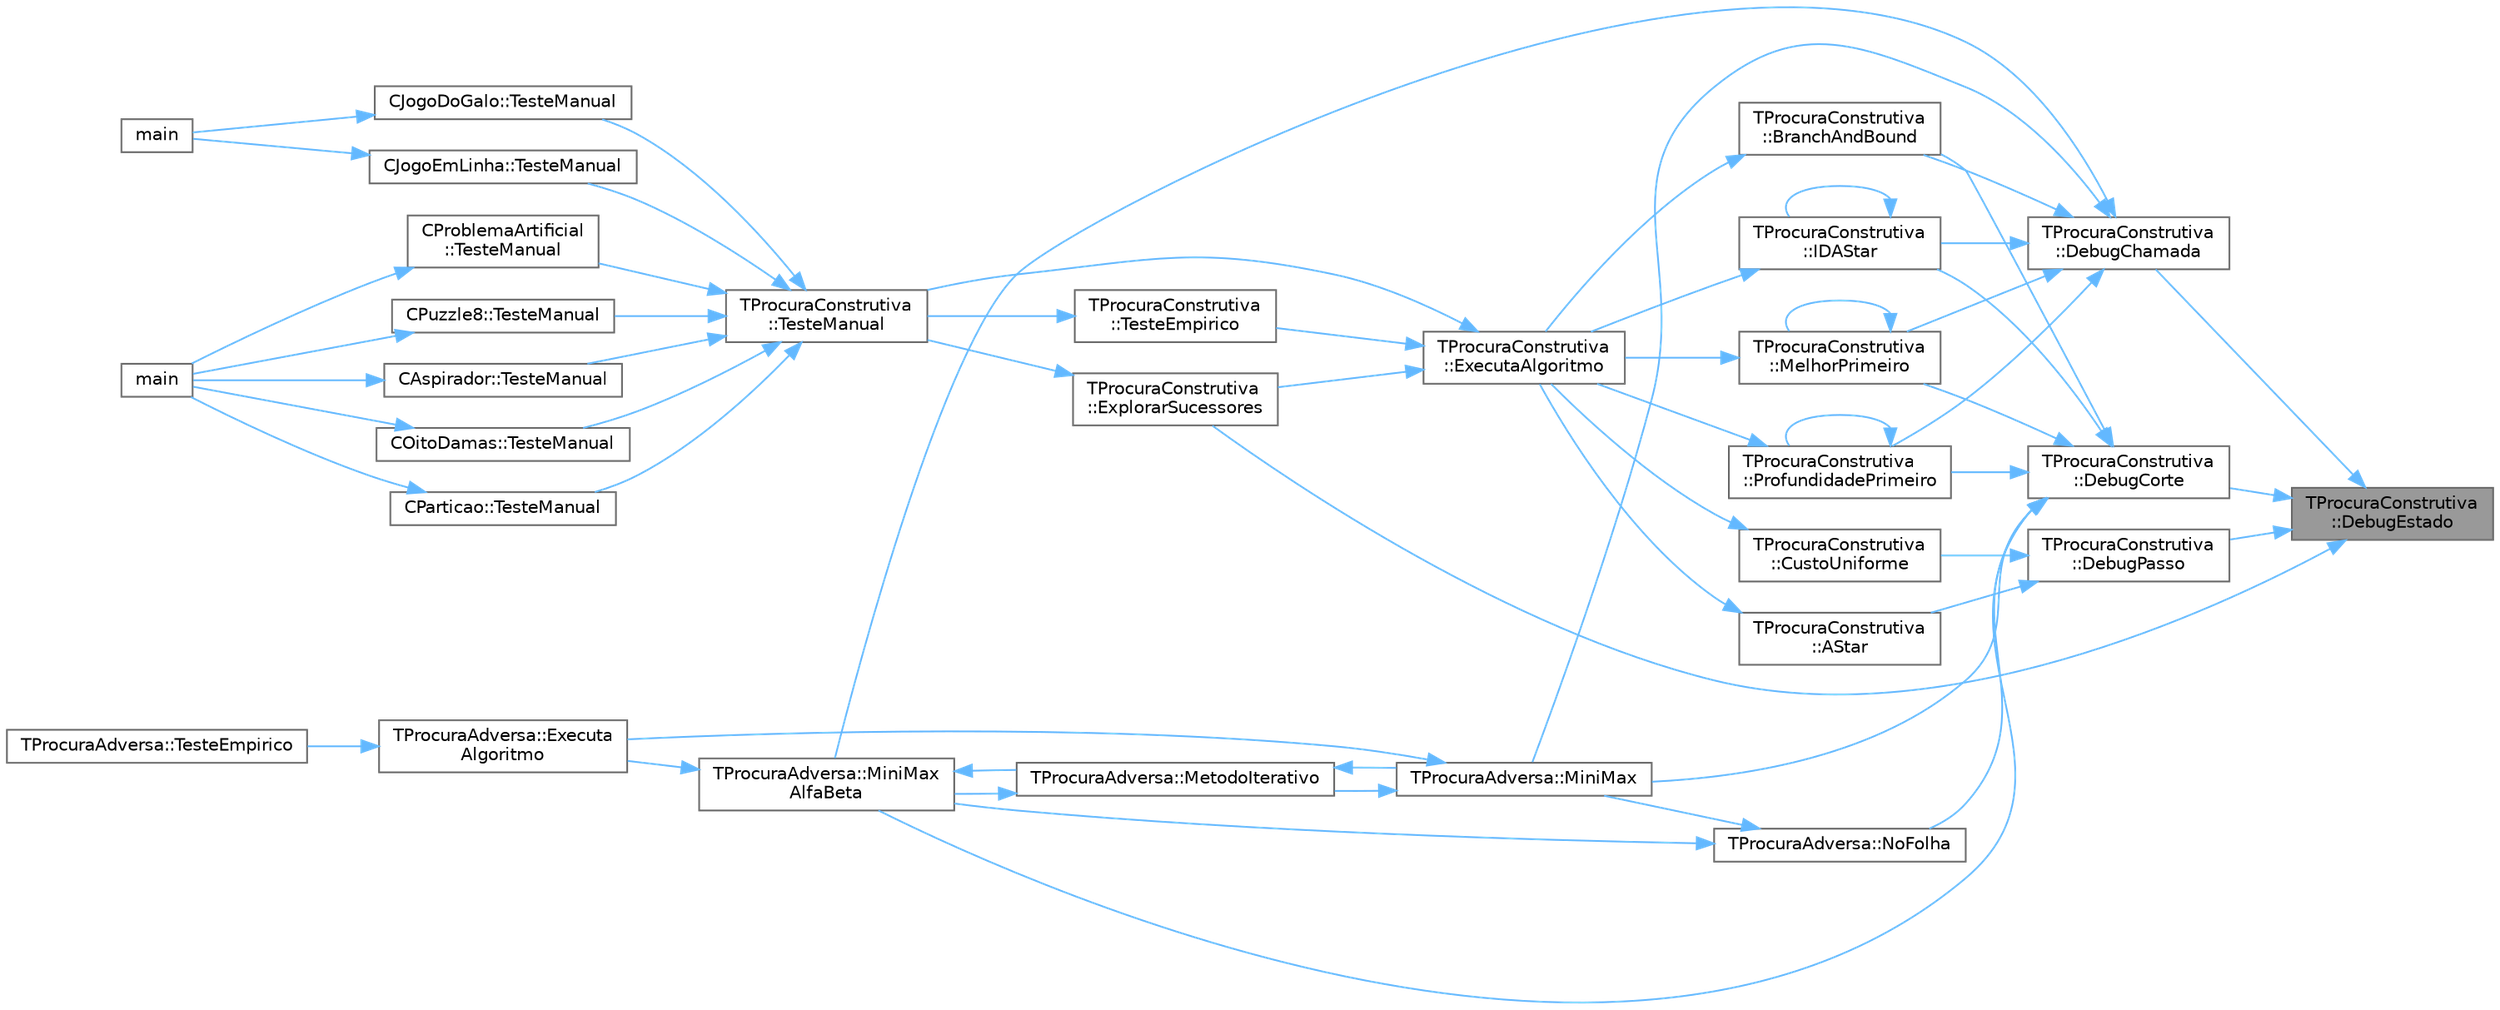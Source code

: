 digraph "TProcuraConstrutiva::DebugEstado"
{
 // LATEX_PDF_SIZE
  bgcolor="transparent";
  edge [fontname=Helvetica,fontsize=10,labelfontname=Helvetica,labelfontsize=10];
  node [fontname=Helvetica,fontsize=10,shape=box,height=0.2,width=0.4];
  rankdir="RL";
  Node1 [id="Node000001",label="TProcuraConstrutiva\l::DebugEstado",height=0.2,width=0.4,color="gray40", fillcolor="grey60", style="filled", fontcolor="black",tooltip=" "];
  Node1 -> Node2 [id="edge57_Node000001_Node000002",dir="back",color="steelblue1",style="solid",tooltip=" "];
  Node2 [id="Node000002",label="TProcuraConstrutiva\l::DebugChamada",height=0.2,width=0.4,color="grey40", fillcolor="white", style="filled",URL="$classTProcuraConstrutiva.html#a6962c0cf7350a211ae74b00768d9c232",tooltip=" "];
  Node2 -> Node3 [id="edge58_Node000002_Node000003",dir="back",color="steelblue1",style="solid",tooltip=" "];
  Node3 [id="Node000003",label="TProcuraConstrutiva\l::BranchAndBound",height=0.2,width=0.4,color="grey40", fillcolor="white", style="filled",URL="$group__ProcurasInformadas.html#gafe804dbf6cabda9e627500c2d4f8aafd",tooltip="Executa o algoritmo Branch-and-Bound, um algoritmo informado."];
  Node3 -> Node4 [id="edge59_Node000003_Node000004",dir="back",color="steelblue1",style="solid",tooltip=" "];
  Node4 [id="Node000004",label="TProcuraConstrutiva\l::ExecutaAlgoritmo",height=0.2,width=0.4,color="grey40", fillcolor="white", style="filled",URL="$group__RedefinicaoOpcional.html#gae52871eb18c8ae656a2174acf43b3bb3",tooltip="Executa o algoritmo com os parametros atuais."];
  Node4 -> Node5 [id="edge60_Node000004_Node000005",dir="back",color="steelblue1",style="solid",tooltip=" "];
  Node5 [id="Node000005",label="TProcuraConstrutiva\l::ExplorarSucessores",height=0.2,width=0.4,color="grey40", fillcolor="white", style="filled",URL="$classTProcuraConstrutiva.html#ab5639efca5e48b564a8bdd9ec23a8955",tooltip=" "];
  Node5 -> Node6 [id="edge61_Node000005_Node000006",dir="back",color="steelblue1",style="solid",tooltip=" "];
  Node6 [id="Node000006",label="TProcuraConstrutiva\l::TesteManual",height=0.2,width=0.4,color="grey40", fillcolor="white", style="filled",URL="$group__RedefinicaoMandatoria.html#ga843a501e25cbaff7eb51d8d29995be3a",tooltip="Inicializa a interação com o utilizador."];
  Node6 -> Node7 [id="edge62_Node000006_Node000007",dir="back",color="steelblue1",style="solid",tooltip=" "];
  Node7 [id="Node000007",label="CJogoDoGalo::TesteManual",height=0.2,width=0.4,color="grey40", fillcolor="white", style="filled",URL="$classCJogoDoGalo.html#a113984a3801a93ebce61e0a700a413ab",tooltip="Inicializa a interação com o utilizador."];
  Node7 -> Node8 [id="edge63_Node000007_Node000008",dir="back",color="steelblue1",style="solid",tooltip=" "];
  Node8 [id="Node000008",label="main",height=0.2,width=0.4,color="grey40", fillcolor="white", style="filled",URL="$Teste_2teste_8cpp.html#a0ddf1224851353fc92bfbff6f499fa97",tooltip=" "];
  Node6 -> Node9 [id="edge64_Node000006_Node000009",dir="back",color="steelblue1",style="solid",tooltip=" "];
  Node9 [id="Node000009",label="CJogoEmLinha::TesteManual",height=0.2,width=0.4,color="grey40", fillcolor="white", style="filled",URL="$classCJogoEmLinha.html#ad289e94136b44c9e3e942acf64ff0449",tooltip="Inicializa a interação com o utilizador."];
  Node9 -> Node8 [id="edge65_Node000009_Node000008",dir="back",color="steelblue1",style="solid",tooltip=" "];
  Node6 -> Node10 [id="edge66_Node000006_Node000010",dir="back",color="steelblue1",style="solid",tooltip=" "];
  Node10 [id="Node000010",label="CAspirador::TesteManual",height=0.2,width=0.4,color="grey40", fillcolor="white", style="filled",URL="$classCAspirador.html#a718c8187439940dec18a46a9e9e024e3",tooltip="Inicializa a interação com o utilizador."];
  Node10 -> Node11 [id="edge67_Node000010_Node000011",dir="back",color="steelblue1",style="solid",tooltip=" "];
  Node11 [id="Node000011",label="main",height=0.2,width=0.4,color="grey40", fillcolor="white", style="filled",URL="$TProcuraConstrutiva_2Teste_2teste_8cpp.html#a0ddf1224851353fc92bfbff6f499fa97",tooltip=" "];
  Node6 -> Node12 [id="edge68_Node000006_Node000012",dir="back",color="steelblue1",style="solid",tooltip=" "];
  Node12 [id="Node000012",label="COitoDamas::TesteManual",height=0.2,width=0.4,color="grey40", fillcolor="white", style="filled",URL="$classCOitoDamas.html#a0fb443165d257ac17fc8cf5bc870404d",tooltip="Inicializa a interação com o utilizador."];
  Node12 -> Node11 [id="edge69_Node000012_Node000011",dir="back",color="steelblue1",style="solid",tooltip=" "];
  Node6 -> Node13 [id="edge70_Node000006_Node000013",dir="back",color="steelblue1",style="solid",tooltip=" "];
  Node13 [id="Node000013",label="CParticao::TesteManual",height=0.2,width=0.4,color="grey40", fillcolor="white", style="filled",URL="$classCParticao.html#aa4d328b9944991f3fc52ce0726111865",tooltip="Inicializa a interação com o utilizador."];
  Node13 -> Node11 [id="edge71_Node000013_Node000011",dir="back",color="steelblue1",style="solid",tooltip=" "];
  Node6 -> Node14 [id="edge72_Node000006_Node000014",dir="back",color="steelblue1",style="solid",tooltip=" "];
  Node14 [id="Node000014",label="CProblemaArtificial\l::TesteManual",height=0.2,width=0.4,color="grey40", fillcolor="white", style="filled",URL="$classCProblemaArtificial.html#abaad629eb538177261df40e1e27e92ed",tooltip="Inicializa a interação com o utilizador."];
  Node14 -> Node11 [id="edge73_Node000014_Node000011",dir="back",color="steelblue1",style="solid",tooltip=" "];
  Node6 -> Node15 [id="edge74_Node000006_Node000015",dir="back",color="steelblue1",style="solid",tooltip=" "];
  Node15 [id="Node000015",label="CPuzzle8::TesteManual",height=0.2,width=0.4,color="grey40", fillcolor="white", style="filled",URL="$classCPuzzle8.html#a06d2a8f5d7e3670eb6ee75d7a72b0265",tooltip="Inicializa a interação com o utilizador."];
  Node15 -> Node11 [id="edge75_Node000015_Node000011",dir="back",color="steelblue1",style="solid",tooltip=" "];
  Node4 -> Node16 [id="edge76_Node000004_Node000016",dir="back",color="steelblue1",style="solid",tooltip=" "];
  Node16 [id="Node000016",label="TProcuraConstrutiva\l::TesteEmpirico",height=0.2,width=0.4,color="grey40", fillcolor="white", style="filled",URL="$group__RedefinicaoOpcional.html#gab2fca28035f165ce7c1d40acbfc8c971",tooltip="Executa testes empíricos, em todas as configurações guardadas, nas instâncias selecionadas."];
  Node16 -> Node6 [id="edge77_Node000016_Node000006",dir="back",color="steelblue1",style="solid",tooltip=" "];
  Node4 -> Node6 [id="edge78_Node000004_Node000006",dir="back",color="steelblue1",style="solid",tooltip=" "];
  Node2 -> Node17 [id="edge79_Node000002_Node000017",dir="back",color="steelblue1",style="solid",tooltip=" "];
  Node17 [id="Node000017",label="TProcuraConstrutiva\l::IDAStar",height=0.2,width=0.4,color="grey40", fillcolor="white", style="filled",URL="$group__ProcurasInformadas.html#gae77f9608e7988052377d7025bee7c4e8",tooltip="Executa a procura IDA*, algoritmo informado."];
  Node17 -> Node4 [id="edge80_Node000017_Node000004",dir="back",color="steelblue1",style="solid",tooltip=" "];
  Node17 -> Node17 [id="edge81_Node000017_Node000017",dir="back",color="steelblue1",style="solid",tooltip=" "];
  Node2 -> Node18 [id="edge82_Node000002_Node000018",dir="back",color="steelblue1",style="solid",tooltip=" "];
  Node18 [id="Node000018",label="TProcuraConstrutiva\l::MelhorPrimeiro",height=0.2,width=0.4,color="grey40", fillcolor="white", style="filled",URL="$group__ProcurasInformadas.html#gaebb84182343041bc276e4ceceb4b13aa",tooltip="Executa a procura melhor primeiro, algoritmo informado."];
  Node18 -> Node4 [id="edge83_Node000018_Node000004",dir="back",color="steelblue1",style="solid",tooltip=" "];
  Node18 -> Node18 [id="edge84_Node000018_Node000018",dir="back",color="steelblue1",style="solid",tooltip=" "];
  Node2 -> Node19 [id="edge85_Node000002_Node000019",dir="back",color="steelblue1",style="solid",tooltip=" "];
  Node19 [id="Node000019",label="TProcuraAdversa::MiniMax",height=0.2,width=0.4,color="grey40", fillcolor="white", style="filled",URL="$classTProcuraAdversa.html#a4d8542bcb03f17da8aa3038384104f24",tooltip="retorna o valor do estado actual, apos procura de profundidade nivel"];
  Node19 -> Node20 [id="edge86_Node000019_Node000020",dir="back",color="steelblue1",style="solid",tooltip=" "];
  Node20 [id="Node000020",label="TProcuraAdversa::Executa\lAlgoritmo",height=0.2,width=0.4,color="grey40", fillcolor="white", style="filled",URL="$classTProcuraAdversa.html#aff6f48defaa10c14d160ac3990fd029b",tooltip="Executa o algoritmo com os parametros atuais."];
  Node20 -> Node21 [id="edge87_Node000020_Node000021",dir="back",color="steelblue1",style="solid",tooltip=" "];
  Node21 [id="Node000021",label="TProcuraAdversa::TesteEmpirico",height=0.2,width=0.4,color="grey40", fillcolor="white", style="filled",URL="$classTProcuraAdversa.html#ae849ba1f915dc5e0875faa281ba4bdbb",tooltip="Executa testes empíricos, em todas as configurações guardadas, nas instâncias selecionadas."];
  Node19 -> Node22 [id="edge88_Node000019_Node000022",dir="back",color="steelblue1",style="solid",tooltip=" "];
  Node22 [id="Node000022",label="TProcuraAdversa::MetodoIterativo",height=0.2,width=0.4,color="grey40", fillcolor="white", style="filled",URL="$classTProcuraAdversa.html#a7c4153974c32753901326271fee90197",tooltip="iteração, aumentando o nível progressivamente"];
  Node22 -> Node19 [id="edge89_Node000022_Node000019",dir="back",color="steelblue1",style="solid",tooltip=" "];
  Node22 -> Node23 [id="edge90_Node000022_Node000023",dir="back",color="steelblue1",style="solid",tooltip=" "];
  Node23 [id="Node000023",label="TProcuraAdversa::MiniMax\lAlfaBeta",height=0.2,width=0.4,color="grey40", fillcolor="white", style="filled",URL="$classTProcuraAdversa.html#adb3f857b1c8b3ee26682e335dc6ed601",tooltip="retorna o valor do estado actual, apos procura de profundidade nivel. Idêntico a MiniMax"];
  Node23 -> Node20 [id="edge91_Node000023_Node000020",dir="back",color="steelblue1",style="solid",tooltip=" "];
  Node23 -> Node22 [id="edge92_Node000023_Node000022",dir="back",color="steelblue1",style="solid",tooltip=" "];
  Node2 -> Node23 [id="edge93_Node000002_Node000023",dir="back",color="steelblue1",style="solid",tooltip=" "];
  Node2 -> Node24 [id="edge94_Node000002_Node000024",dir="back",color="steelblue1",style="solid",tooltip=" "];
  Node24 [id="Node000024",label="TProcuraConstrutiva\l::ProfundidadePrimeiro",height=0.2,width=0.4,color="grey40", fillcolor="white", style="filled",URL="$group__ProcurasCegas.html#gaf00d9776f6b25d56138efb6725b86228",tooltip="Executa a procura em profundidade primeiro, algoritmo cego."];
  Node24 -> Node4 [id="edge95_Node000024_Node000004",dir="back",color="steelblue1",style="solid",tooltip=" "];
  Node24 -> Node24 [id="edge96_Node000024_Node000024",dir="back",color="steelblue1",style="solid",tooltip=" "];
  Node1 -> Node25 [id="edge97_Node000001_Node000025",dir="back",color="steelblue1",style="solid",tooltip=" "];
  Node25 [id="Node000025",label="TProcuraConstrutiva\l::DebugCorte",height=0.2,width=0.4,color="grey40", fillcolor="white", style="filled",URL="$classTProcuraConstrutiva.html#a042ab47715ba45d53a86413415ea95fd",tooltip=" "];
  Node25 -> Node3 [id="edge98_Node000025_Node000003",dir="back",color="steelblue1",style="solid",tooltip=" "];
  Node25 -> Node17 [id="edge99_Node000025_Node000017",dir="back",color="steelblue1",style="solid",tooltip=" "];
  Node25 -> Node18 [id="edge100_Node000025_Node000018",dir="back",color="steelblue1",style="solid",tooltip=" "];
  Node25 -> Node19 [id="edge101_Node000025_Node000019",dir="back",color="steelblue1",style="solid",tooltip=" "];
  Node25 -> Node23 [id="edge102_Node000025_Node000023",dir="back",color="steelblue1",style="solid",tooltip=" "];
  Node25 -> Node26 [id="edge103_Node000025_Node000026",dir="back",color="steelblue1",style="solid",tooltip=" "];
  Node26 [id="Node000026",label="TProcuraAdversa::NoFolha",height=0.2,width=0.4,color="grey40", fillcolor="white", style="filled",URL="$classTProcuraAdversa.html#a01ed7d4718647eb52723ecffaf68aa4b",tooltip="fim da procura, por corte de nível (ou não haver sucessores), retornar heurística"];
  Node26 -> Node19 [id="edge104_Node000026_Node000019",dir="back",color="steelblue1",style="solid",tooltip=" "];
  Node26 -> Node23 [id="edge105_Node000026_Node000023",dir="back",color="steelblue1",style="solid",tooltip=" "];
  Node25 -> Node24 [id="edge106_Node000025_Node000024",dir="back",color="steelblue1",style="solid",tooltip=" "];
  Node1 -> Node27 [id="edge107_Node000001_Node000027",dir="back",color="steelblue1",style="solid",tooltip=" "];
  Node27 [id="Node000027",label="TProcuraConstrutiva\l::DebugPasso",height=0.2,width=0.4,color="grey40", fillcolor="white", style="filled",URL="$classTProcuraConstrutiva.html#a8a25d942dd9c34c27ad92e3e36177f2f",tooltip=" "];
  Node27 -> Node28 [id="edge108_Node000027_Node000028",dir="back",color="steelblue1",style="solid",tooltip=" "];
  Node28 [id="Node000028",label="TProcuraConstrutiva\l::AStar",height=0.2,width=0.4,color="grey40", fillcolor="white", style="filled",URL="$group__ProcurasInformadas.html#ga37dd78e1a9a6742700728135f81964b4",tooltip="Executa a procura A*, algoritmo informado."];
  Node28 -> Node4 [id="edge109_Node000028_Node000004",dir="back",color="steelblue1",style="solid",tooltip=" "];
  Node27 -> Node29 [id="edge110_Node000027_Node000029",dir="back",color="steelblue1",style="solid",tooltip=" "];
  Node29 [id="Node000029",label="TProcuraConstrutiva\l::CustoUniforme",height=0.2,width=0.4,color="grey40", fillcolor="white", style="filled",URL="$group__ProcurasCegas.html#ga2343fafdecfd55b69c0ffb71e8f9426b",tooltip="Executa a procura por custo uniforme, algoritmo cego."];
  Node29 -> Node4 [id="edge111_Node000029_Node000004",dir="back",color="steelblue1",style="solid",tooltip=" "];
  Node1 -> Node5 [id="edge112_Node000001_Node000005",dir="back",color="steelblue1",style="solid",tooltip=" "];
}
